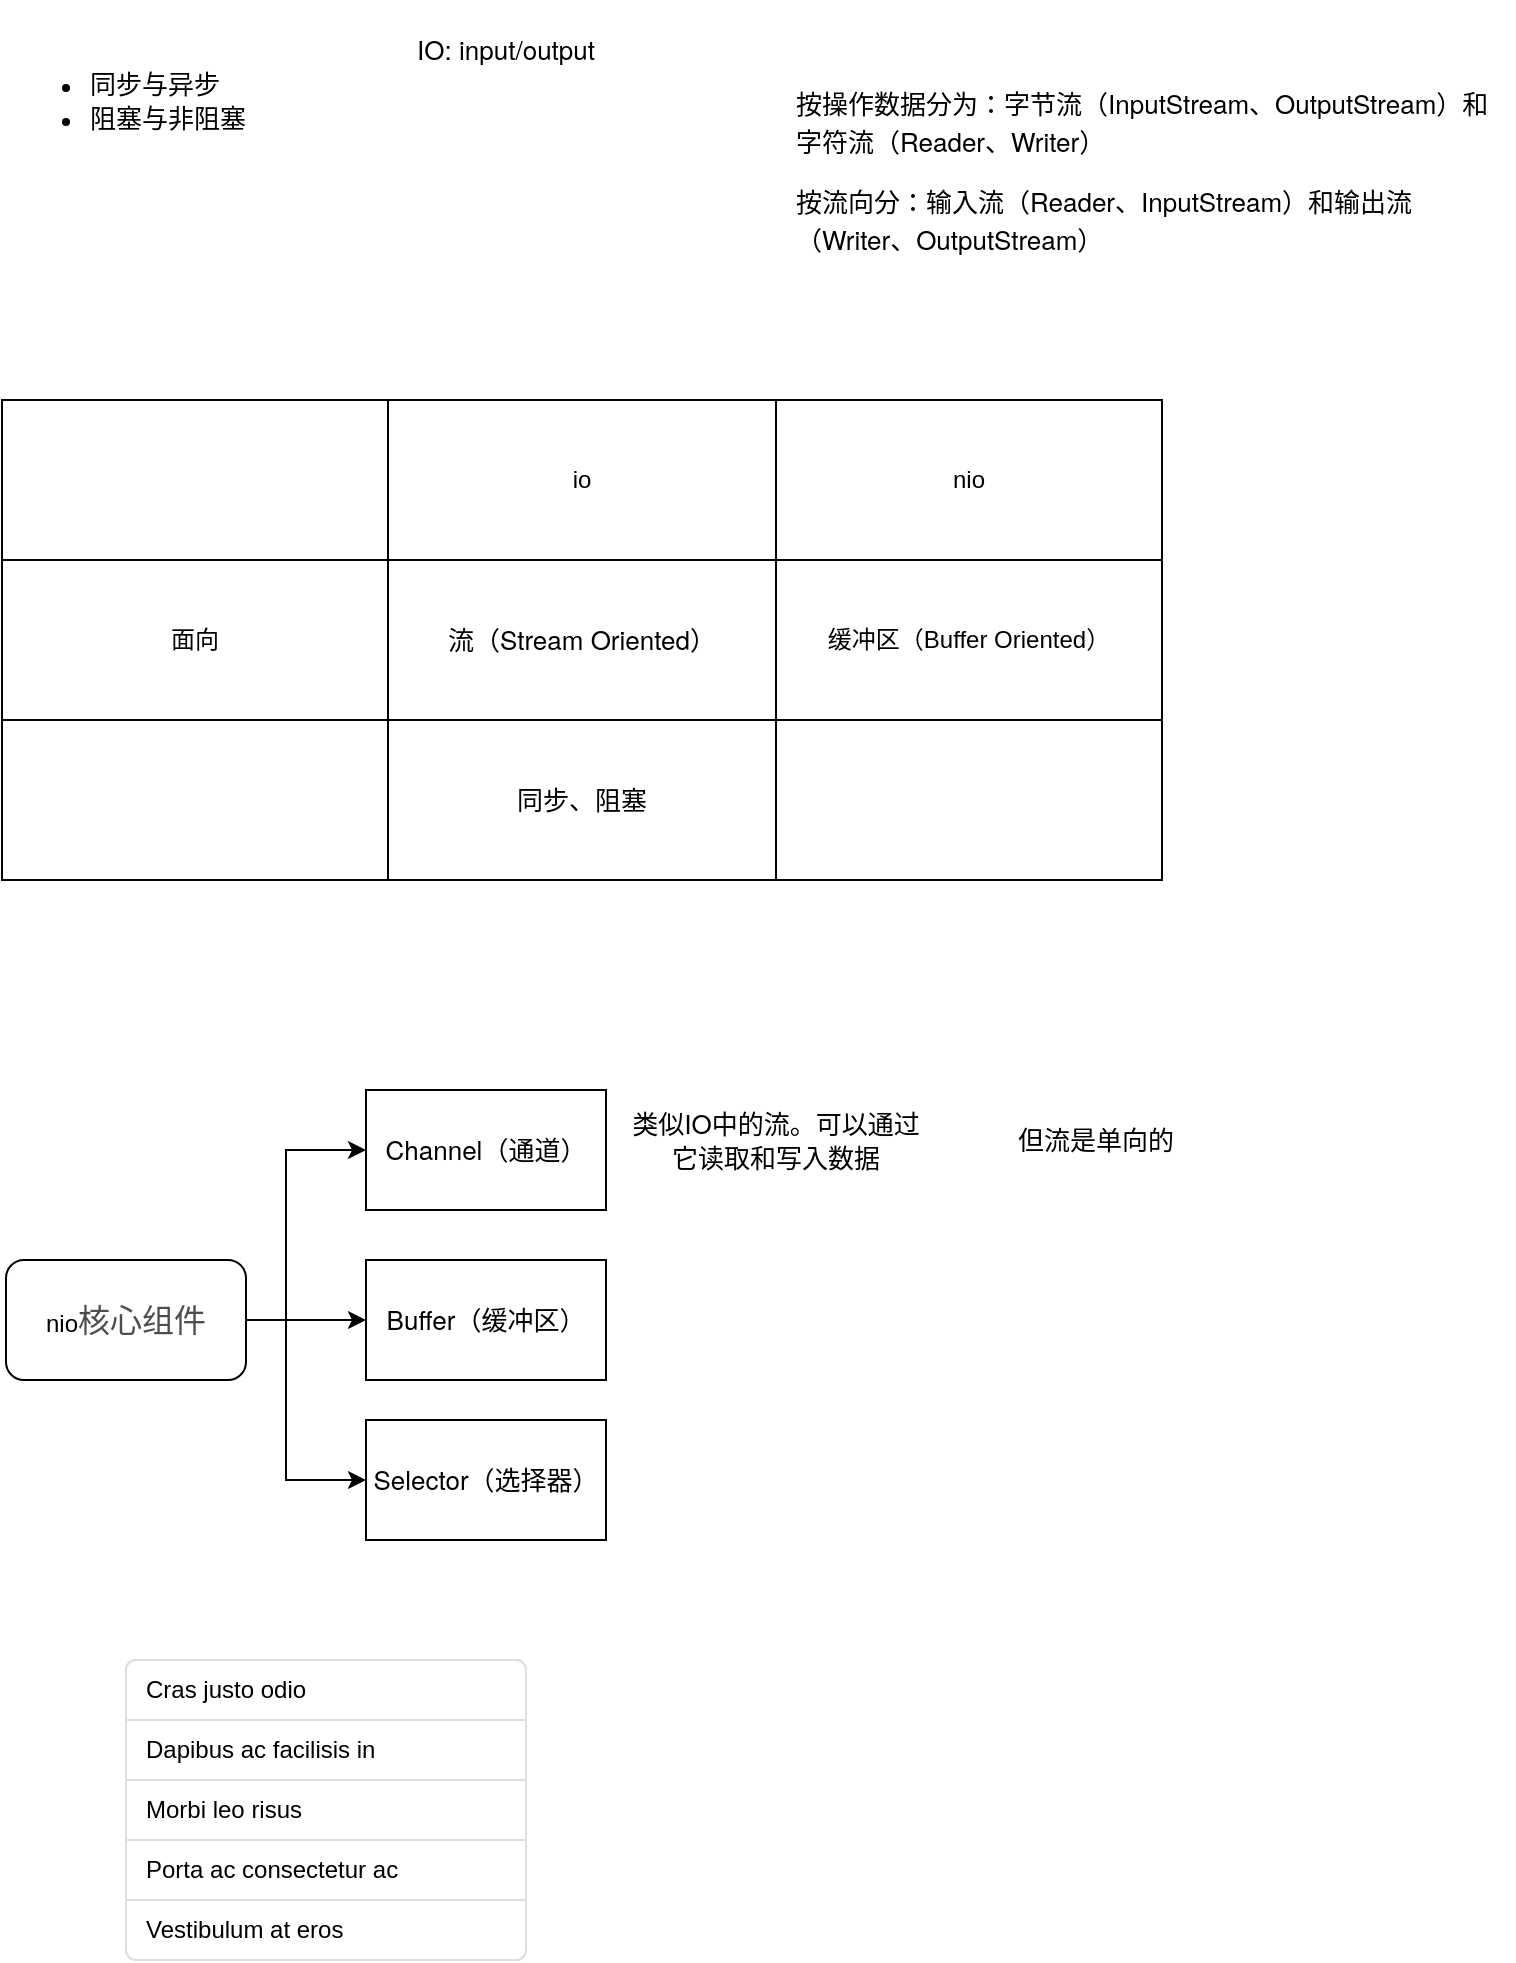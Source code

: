 <mxfile version="20.3.0" type="device"><diagram id="KuiJVW5VL6G9EVJq28LL" name="第 1 页"><mxGraphModel dx="1035" dy="649" grid="1" gridSize="10" guides="1" tooltips="1" connect="1" arrows="1" fold="1" page="1" pageScale="1" pageWidth="827" pageHeight="1169" math="0" shadow="0"><root><mxCell id="0"/><mxCell id="1" parent="0"/><mxCell id="P4OBujrNx8n9AJKJjuBE-1" value="" style="shape=table;html=1;whiteSpace=wrap;startSize=0;container=1;collapsible=0;childLayout=tableLayout;" parent="1" vertex="1"><mxGeometry x="18" y="210" width="580" height="240" as="geometry"/></mxCell><mxCell id="P4OBujrNx8n9AJKJjuBE-2" value="" style="shape=tableRow;horizontal=0;startSize=0;swimlaneHead=0;swimlaneBody=0;top=0;left=0;bottom=0;right=0;collapsible=0;dropTarget=0;fillColor=none;points=[[0,0.5],[1,0.5]];portConstraint=eastwest;" parent="P4OBujrNx8n9AJKJjuBE-1" vertex="1"><mxGeometry width="580" height="80" as="geometry"/></mxCell><mxCell id="P4OBujrNx8n9AJKJjuBE-3" value="" style="shape=partialRectangle;html=1;whiteSpace=wrap;connectable=0;fillColor=none;top=0;left=0;bottom=0;right=0;overflow=hidden;" parent="P4OBujrNx8n9AJKJjuBE-2" vertex="1"><mxGeometry width="193" height="80" as="geometry"><mxRectangle width="193" height="80" as="alternateBounds"/></mxGeometry></mxCell><mxCell id="P4OBujrNx8n9AJKJjuBE-4" value="io&lt;br&gt;" style="shape=partialRectangle;html=1;whiteSpace=wrap;connectable=0;fillColor=none;top=0;left=0;bottom=0;right=0;overflow=hidden;" parent="P4OBujrNx8n9AJKJjuBE-2" vertex="1"><mxGeometry x="193" width="194" height="80" as="geometry"><mxRectangle width="194" height="80" as="alternateBounds"/></mxGeometry></mxCell><mxCell id="P4OBujrNx8n9AJKJjuBE-5" value="nio" style="shape=partialRectangle;html=1;whiteSpace=wrap;connectable=0;fillColor=none;top=0;left=0;bottom=0;right=0;overflow=hidden;" parent="P4OBujrNx8n9AJKJjuBE-2" vertex="1"><mxGeometry x="387" width="193" height="80" as="geometry"><mxRectangle width="193" height="80" as="alternateBounds"/></mxGeometry></mxCell><mxCell id="P4OBujrNx8n9AJKJjuBE-6" value="" style="shape=tableRow;horizontal=0;startSize=0;swimlaneHead=0;swimlaneBody=0;top=0;left=0;bottom=0;right=0;collapsible=0;dropTarget=0;fillColor=none;points=[[0,0.5],[1,0.5]];portConstraint=eastwest;" parent="P4OBujrNx8n9AJKJjuBE-1" vertex="1"><mxGeometry y="80" width="580" height="80" as="geometry"/></mxCell><mxCell id="P4OBujrNx8n9AJKJjuBE-7" value="面向" style="shape=partialRectangle;html=1;whiteSpace=wrap;connectable=0;fillColor=none;top=0;left=0;bottom=0;right=0;overflow=hidden;" parent="P4OBujrNx8n9AJKJjuBE-6" vertex="1"><mxGeometry width="193" height="80" as="geometry"><mxRectangle width="193" height="80" as="alternateBounds"/></mxGeometry></mxCell><mxCell id="P4OBujrNx8n9AJKJjuBE-8" value="&lt;span style=&quot;text-align: left; background-color: rgb(255, 255, 255);&quot;&gt;&lt;font face=&quot;PingFang SC, Microsoft YaHei, Helvetica Neue, Helvetica, Arial, sans-serif&quot;&gt;&lt;span style=&quot;font-size: 13px;&quot;&gt;流（Stream Oriented&lt;/span&gt;&lt;/font&gt;&lt;font face=&quot;PingFang SC, Microsoft YaHei, Helvetica Neue, Helvetica, Arial, sans-serif&quot;&gt;&lt;span style=&quot;font-size: 13px;&quot;&gt;）&lt;/span&gt;&lt;/font&gt;&lt;/span&gt;" style="shape=partialRectangle;html=1;whiteSpace=wrap;connectable=0;fillColor=none;top=0;left=0;bottom=0;right=0;overflow=hidden;" parent="P4OBujrNx8n9AJKJjuBE-6" vertex="1"><mxGeometry x="193" width="194" height="80" as="geometry"><mxRectangle width="194" height="80" as="alternateBounds"/></mxGeometry></mxCell><mxCell id="P4OBujrNx8n9AJKJjuBE-9" value="缓冲区（Buffer Oriented）" style="shape=partialRectangle;html=1;whiteSpace=wrap;connectable=0;fillColor=none;top=0;left=0;bottom=0;right=0;overflow=hidden;" parent="P4OBujrNx8n9AJKJjuBE-6" vertex="1"><mxGeometry x="387" width="193" height="80" as="geometry"><mxRectangle width="193" height="80" as="alternateBounds"/></mxGeometry></mxCell><mxCell id="P4OBujrNx8n9AJKJjuBE-10" value="" style="shape=tableRow;horizontal=0;startSize=0;swimlaneHead=0;swimlaneBody=0;top=0;left=0;bottom=0;right=0;collapsible=0;dropTarget=0;fillColor=none;points=[[0,0.5],[1,0.5]];portConstraint=eastwest;" parent="P4OBujrNx8n9AJKJjuBE-1" vertex="1"><mxGeometry y="160" width="580" height="80" as="geometry"/></mxCell><mxCell id="P4OBujrNx8n9AJKJjuBE-11" value="" style="shape=partialRectangle;html=1;whiteSpace=wrap;connectable=0;fillColor=none;top=0;left=0;bottom=0;right=0;overflow=hidden;" parent="P4OBujrNx8n9AJKJjuBE-10" vertex="1"><mxGeometry width="193" height="80" as="geometry"><mxRectangle width="193" height="80" as="alternateBounds"/></mxGeometry></mxCell><mxCell id="P4OBujrNx8n9AJKJjuBE-12" value="&lt;span style=&quot;font-family: &amp;quot;PingFang SC&amp;quot;, &amp;quot;Microsoft YaHei&amp;quot;, &amp;quot;Helvetica Neue&amp;quot;, Helvetica, Arial, sans-serif; font-size: 13px; text-align: left; background-color: rgb(255, 255, 255);&quot;&gt;同步、阻塞&lt;/span&gt;" style="shape=partialRectangle;html=1;whiteSpace=wrap;connectable=0;fillColor=none;top=0;left=0;bottom=0;right=0;overflow=hidden;" parent="P4OBujrNx8n9AJKJjuBE-10" vertex="1"><mxGeometry x="193" width="194" height="80" as="geometry"><mxRectangle width="194" height="80" as="alternateBounds"/></mxGeometry></mxCell><mxCell id="P4OBujrNx8n9AJKJjuBE-13" value="" style="shape=partialRectangle;html=1;whiteSpace=wrap;connectable=0;fillColor=none;top=0;left=0;bottom=0;right=0;overflow=hidden;pointerEvents=1;" parent="P4OBujrNx8n9AJKJjuBE-10" vertex="1"><mxGeometry x="387" width="193" height="80" as="geometry"><mxRectangle width="193" height="80" as="alternateBounds"/></mxGeometry></mxCell><mxCell id="P4OBujrNx8n9AJKJjuBE-14" value="&lt;ul&gt;&lt;li&gt;&lt;span style=&quot;font-family: &amp;quot;PingFang SC&amp;quot;, &amp;quot;Microsoft YaHei&amp;quot;, &amp;quot;Helvetica Neue&amp;quot;, Helvetica, Arial, sans-serif; font-size: 13px; background-color: rgb(255, 255, 255);&quot;&gt;同步与异步&lt;/span&gt;&lt;br&gt;&lt;/li&gt;&lt;li&gt;&lt;span style=&quot;font-family: &amp;quot;PingFang SC&amp;quot;, &amp;quot;Microsoft YaHei&amp;quot;, &amp;quot;Helvetica Neue&amp;quot;, Helvetica, Arial, sans-serif; font-size: 13px; background-color: rgb(255, 255, 255);&quot;&gt;阻塞与非阻塞&lt;br&gt;&lt;/span&gt;&lt;/li&gt;&lt;/ul&gt;" style="text;strokeColor=none;fillColor=none;html=1;whiteSpace=wrap;verticalAlign=middle;overflow=hidden;" parent="1" vertex="1"><mxGeometry x="20" y="20" width="130" height="80" as="geometry"/></mxCell><mxCell id="P4OBujrNx8n9AJKJjuBE-16" value="&lt;span style=&quot;font-family: &amp;quot;PingFang SC&amp;quot;, &amp;quot;Microsoft YaHei&amp;quot;, &amp;quot;Helvetica Neue&amp;quot;, Helvetica, Arial, sans-serif; font-size: 13px; text-align: left; background-color: rgb(255, 255, 255);&quot;&gt;IO: input/output&lt;/span&gt;" style="text;html=1;strokeColor=none;fillColor=none;align=center;verticalAlign=middle;whiteSpace=wrap;rounded=0;" parent="1" vertex="1"><mxGeometry x="200" y="20" width="140" height="30" as="geometry"/></mxCell><mxCell id="P4OBujrNx8n9AJKJjuBE-17" value="&lt;p style=&quot;margin: 10px auto; padding: 0px; line-height: 1.5; font-size: 13px; font-family: &amp;quot;PingFang SC&amp;quot;, &amp;quot;Microsoft YaHei&amp;quot;, &amp;quot;Helvetica Neue&amp;quot;, Helvetica, Arial, sans-serif; text-align: left; background-color: rgb(255, 255, 255);&quot;&gt;按操作数据分为：字节流（InputStream、OutputStream）和字符流（Reader、Writer）&lt;/p&gt;&lt;p style=&quot;margin: 10px auto; padding: 0px; line-height: 1.5; font-size: 13px; font-family: &amp;quot;PingFang SC&amp;quot;, &amp;quot;Microsoft YaHei&amp;quot;, &amp;quot;Helvetica Neue&amp;quot;, Helvetica, Arial, sans-serif; text-align: left; background-color: rgb(255, 255, 255);&quot;&gt;按流向分：输入流（Reader、InputStream）和输出流（Writer、OutputStream）&lt;/p&gt;" style="text;html=1;strokeColor=none;fillColor=none;align=center;verticalAlign=middle;whiteSpace=wrap;rounded=0;" parent="1" vertex="1"><mxGeometry x="414" y="10" width="360" height="170" as="geometry"/></mxCell><mxCell id="P4OBujrNx8n9AJKJjuBE-25" style="edgeStyle=orthogonalEdgeStyle;rounded=0;orthogonalLoop=1;jettySize=auto;html=1;exitX=1;exitY=0.5;exitDx=0;exitDy=0;" parent="1" source="P4OBujrNx8n9AJKJjuBE-19" target="P4OBujrNx8n9AJKJjuBE-20" edge="1"><mxGeometry relative="1" as="geometry"><Array as="points"><mxPoint x="160" y="670"/><mxPoint x="160" y="585"/></Array></mxGeometry></mxCell><mxCell id="P4OBujrNx8n9AJKJjuBE-26" style="edgeStyle=orthogonalEdgeStyle;rounded=0;orthogonalLoop=1;jettySize=auto;html=1;exitX=1;exitY=0.5;exitDx=0;exitDy=0;" parent="1" source="P4OBujrNx8n9AJKJjuBE-19" target="P4OBujrNx8n9AJKJjuBE-21" edge="1"><mxGeometry relative="1" as="geometry"/></mxCell><mxCell id="P4OBujrNx8n9AJKJjuBE-27" style="edgeStyle=orthogonalEdgeStyle;rounded=0;orthogonalLoop=1;jettySize=auto;html=1;exitX=1;exitY=0.5;exitDx=0;exitDy=0;entryX=0;entryY=0.5;entryDx=0;entryDy=0;" parent="1" source="P4OBujrNx8n9AJKJjuBE-19" target="P4OBujrNx8n9AJKJjuBE-22" edge="1"><mxGeometry relative="1" as="geometry"><Array as="points"><mxPoint x="160" y="670"/><mxPoint x="160" y="750"/></Array></mxGeometry></mxCell><mxCell id="P4OBujrNx8n9AJKJjuBE-19" value="nio&lt;span style=&quot;color: rgb(77, 77, 77); font-family: -apple-system, &amp;quot;SF UI Text&amp;quot;, Arial, &amp;quot;PingFang SC&amp;quot;, &amp;quot;Hiragino Sans GB&amp;quot;, &amp;quot;Microsoft YaHei&amp;quot;, &amp;quot;WenQuanYi Micro Hei&amp;quot;, sans-serif; font-size: 16px; font-variant-ligatures: no-common-ligatures; text-align: start; background-color: rgb(255, 255, 255);&quot;&gt;核心组件&lt;/span&gt;" style="rounded=1;whiteSpace=wrap;html=1;" parent="1" vertex="1"><mxGeometry x="20" y="640" width="120" height="60" as="geometry"/></mxCell><mxCell id="P4OBujrNx8n9AJKJjuBE-20" value="&lt;span style=&quot;font-family: &amp;quot;PingFang SC&amp;quot;, &amp;quot;Microsoft YaHei&amp;quot;, &amp;quot;Helvetica Neue&amp;quot;, Helvetica, Arial, sans-serif; font-size: 13px; text-align: left; background-color: rgb(255, 255, 255);&quot;&gt;Channel（通道）&lt;/span&gt;" style="rounded=0;whiteSpace=wrap;html=1;" parent="1" vertex="1"><mxGeometry x="200" y="555" width="120" height="60" as="geometry"/></mxCell><mxCell id="P4OBujrNx8n9AJKJjuBE-21" value="&lt;span style=&quot;font-family: &amp;quot;PingFang SC&amp;quot;, &amp;quot;Microsoft YaHei&amp;quot;, &amp;quot;Helvetica Neue&amp;quot;, Helvetica, Arial, sans-serif; font-size: 13px; text-align: left; background-color: rgb(255, 255, 255);&quot;&gt;Buffer（缓冲区）&lt;/span&gt;" style="rounded=0;whiteSpace=wrap;html=1;" parent="1" vertex="1"><mxGeometry x="200" y="640" width="120" height="60" as="geometry"/></mxCell><mxCell id="P4OBujrNx8n9AJKJjuBE-22" value="&lt;span style=&quot;font-family: &amp;quot;PingFang SC&amp;quot;, &amp;quot;Microsoft YaHei&amp;quot;, &amp;quot;Helvetica Neue&amp;quot;, Helvetica, Arial, sans-serif; font-size: 13px; text-align: left; background-color: rgb(255, 255, 255);&quot;&gt;Selector（选择器）&lt;/span&gt;" style="rounded=0;whiteSpace=wrap;html=1;" parent="1" vertex="1"><mxGeometry x="200" y="720" width="120" height="60" as="geometry"/></mxCell><mxCell id="P4OBujrNx8n9AJKJjuBE-29" value="&lt;span style=&quot;font-family: &amp;quot;PingFang SC&amp;quot;, &amp;quot;Microsoft YaHei&amp;quot;, &amp;quot;Helvetica Neue&amp;quot;, Helvetica, Arial, sans-serif; font-size: 13px; text-align: left; background-color: rgb(255, 255, 255);&quot;&gt;类似IO中的流。&lt;/span&gt;&lt;span style=&quot;font-family: &amp;quot;PingFang SC&amp;quot;, &amp;quot;Microsoft YaHei&amp;quot;, &amp;quot;Helvetica Neue&amp;quot;, Helvetica, Arial, sans-serif; font-size: 13px; text-align: left; background-color: rgb(255, 255, 255);&quot;&gt;可以通过它读取和写入数据&lt;/span&gt;" style="text;html=1;strokeColor=none;fillColor=none;align=center;verticalAlign=middle;whiteSpace=wrap;rounded=0;" parent="1" vertex="1"><mxGeometry x="330" y="560" width="150" height="40" as="geometry"/></mxCell><mxCell id="2xU06GBshrr4t-1Caata-1" value="&lt;div style=&quot;text-align: left;&quot;&gt;&lt;font face=&quot;PingFang SC, Microsoft YaHei, Helvetica Neue, Helvetica, Arial, sans-serif&quot;&gt;&lt;span style=&quot;font-size: 13px; background-color: rgb(255, 255, 255);&quot;&gt;但流是单向的&lt;/span&gt;&lt;/font&gt;&lt;/div&gt;" style="text;html=1;strokeColor=none;fillColor=none;align=center;verticalAlign=middle;whiteSpace=wrap;rounded=0;" vertex="1" parent="1"><mxGeometry x="490" y="560" width="150" height="40" as="geometry"/></mxCell><mxCell id="2xU06GBshrr4t-1Caata-5" value="" style="html=1;shadow=0;dashed=0;shape=mxgraph.bootstrap.rrect;rSize=5;strokeColor=#DFDFDF;html=1;whiteSpace=wrap;fillColor=#FFFFFF;fontColor=#000000;" vertex="1" parent="1"><mxGeometry x="80" y="840" width="200" height="150" as="geometry"/></mxCell><mxCell id="2xU06GBshrr4t-1Caata-6" value="Cras justo odio" style="strokeColor=inherit;fillColor=inherit;gradientColor=inherit;fontColor=inherit;html=1;shadow=0;dashed=0;shape=mxgraph.bootstrap.topButton;rSize=5;perimeter=none;whiteSpace=wrap;resizeWidth=1;align=left;spacing=10;" vertex="1" parent="2xU06GBshrr4t-1Caata-5"><mxGeometry width="200" height="30" relative="1" as="geometry"/></mxCell><mxCell id="2xU06GBshrr4t-1Caata-7" value="Dapibus ac facilisis in" style="strokeColor=inherit;fillColor=inherit;gradientColor=inherit;fontColor=inherit;html=1;shadow=0;dashed=0;perimeter=none;whiteSpace=wrap;resizeWidth=1;align=left;spacing=10;" vertex="1" parent="2xU06GBshrr4t-1Caata-5"><mxGeometry width="200" height="30" relative="1" as="geometry"><mxPoint y="30" as="offset"/></mxGeometry></mxCell><mxCell id="2xU06GBshrr4t-1Caata-8" value="Morbi leo risus" style="strokeColor=inherit;fillColor=inherit;gradientColor=inherit;fontColor=inherit;html=1;shadow=0;dashed=0;perimeter=none;whiteSpace=wrap;resizeWidth=1;align=left;spacing=10;" vertex="1" parent="2xU06GBshrr4t-1Caata-5"><mxGeometry width="200" height="30" relative="1" as="geometry"><mxPoint y="60" as="offset"/></mxGeometry></mxCell><mxCell id="2xU06GBshrr4t-1Caata-9" value="Porta ac consectetur ac" style="strokeColor=inherit;fillColor=inherit;gradientColor=inherit;fontColor=inherit;html=1;shadow=0;dashed=0;perimeter=none;whiteSpace=wrap;resizeWidth=1;align=left;spacing=10;" vertex="1" parent="2xU06GBshrr4t-1Caata-5"><mxGeometry width="200" height="30" relative="1" as="geometry"><mxPoint y="90" as="offset"/></mxGeometry></mxCell><mxCell id="2xU06GBshrr4t-1Caata-10" value="Vestibulum at eros" style="strokeColor=inherit;fillColor=inherit;gradientColor=inherit;fontColor=inherit;html=1;shadow=0;dashed=0;shape=mxgraph.bootstrap.bottomButton;rSize=5;perimeter=none;whiteSpace=wrap;resizeWidth=1;resizeHeight=0;align=left;spacing=10;" vertex="1" parent="2xU06GBshrr4t-1Caata-5"><mxGeometry y="1" width="200" height="30" relative="1" as="geometry"><mxPoint y="-30" as="offset"/></mxGeometry></mxCell></root></mxGraphModel></diagram></mxfile>